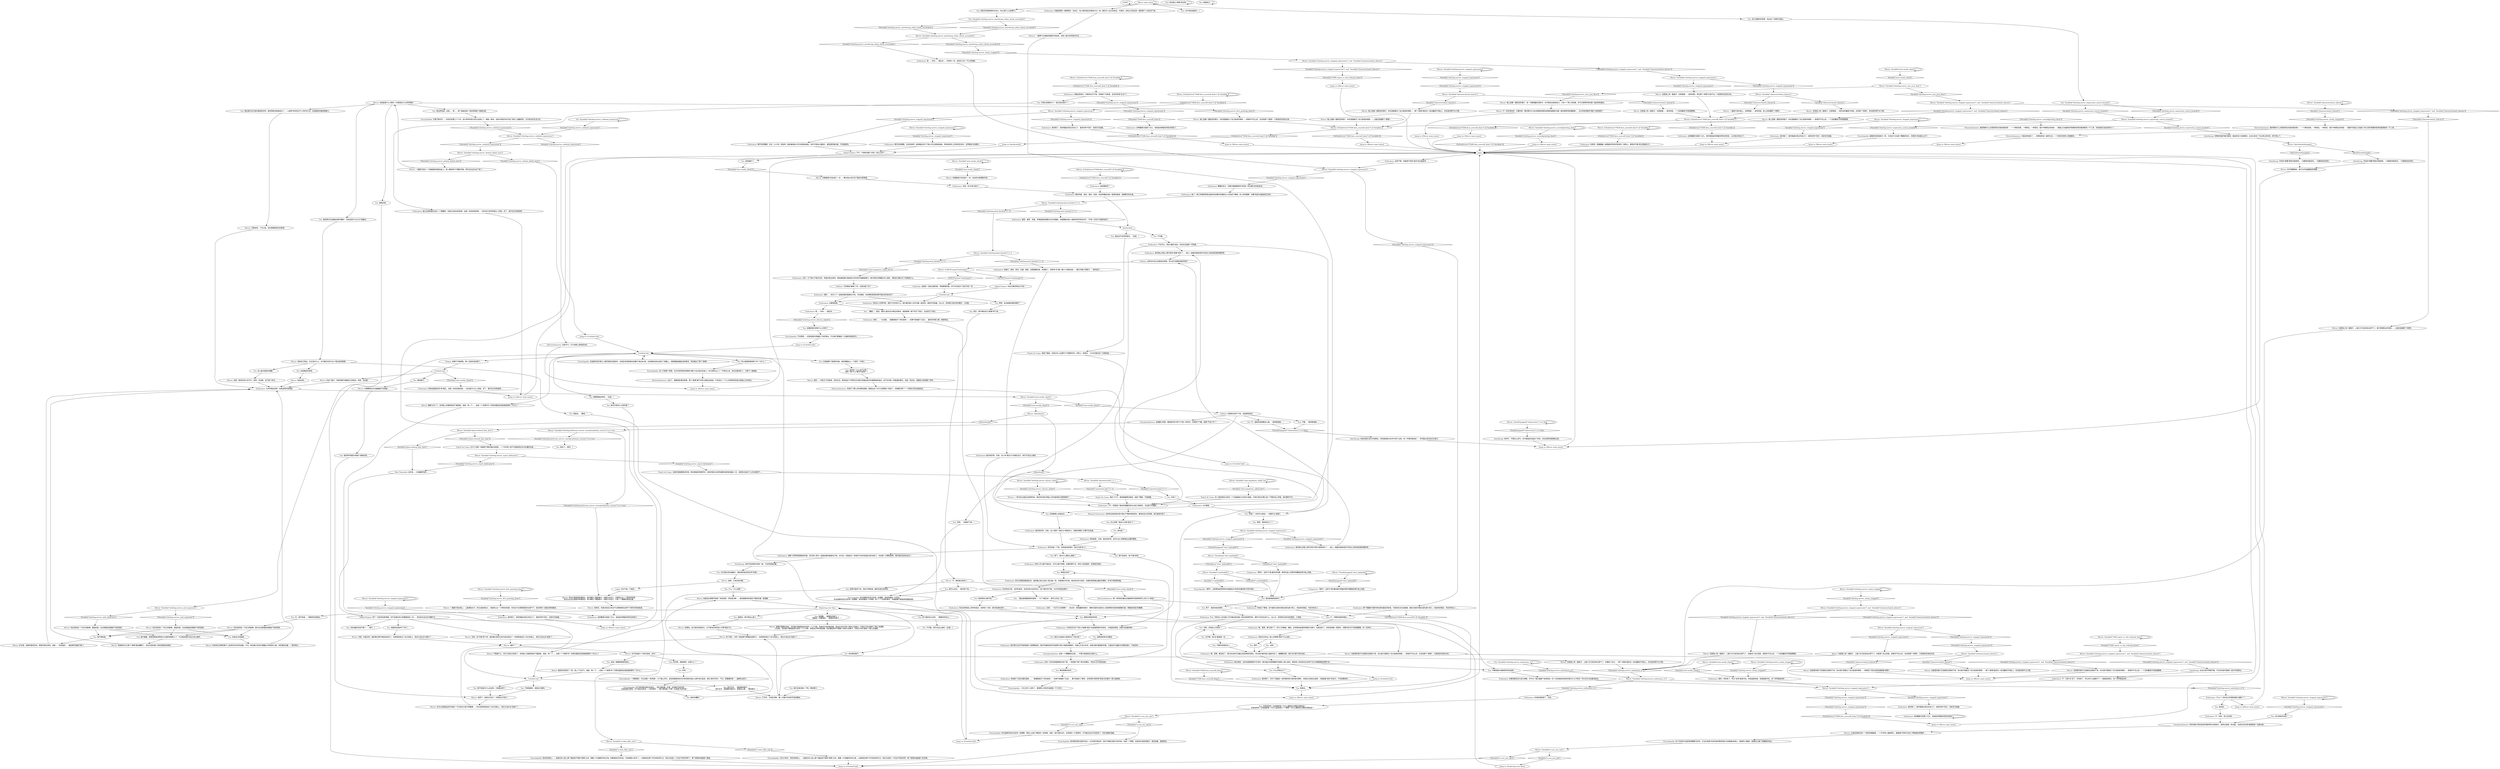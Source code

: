 # WHIRLING / BATHROOM MIRROR
# A mirror hangs on the bathroom wall, above a bent and broken sink.
# ==================================================
digraph G {
	  0 [label="START"];
	  1 [label="input"];
	  2 [label="Mirror main menu"];
	  3 [label="You: 尝试阻止*表情*的出现。"];
	  4 [label="You: Variable[\"whirling.mirror_subdued_expression\"]"];
	  5 [label="Variable[\"whirling.mirror_subdued_expression\"]", shape=diamond];
	  6 [label="!(Variable[\"whirling.mirror_subdued_expression\"])", shape=diamond];
	  7 [label="You: 好吧……"];
	  8 [label="Mirror: 不管是什么，至少它现在已经死了。你的脸上有着明显的尸僵现象，或者，等一下……这是一个*表情*吗？你想试着用这张脸做表情吗？为什么？"];
	  9 [label="Mirror: 也许以前就是这样开始的？不过现在已经不再重要——你已经把笑容挂在了自己的脸上，现在它没办法*消退*了……"];
	  10 [label="Volition: 你想停也停不下来。这是神经性的。"];
	  11 [label="Shivers: 在遥远海岸边的一个破旧的棚屋里，一个中年男人握紧拳头，看着镜子的碎片发出了野兽般的哭喊声……"];
	  12 [label="Mirror: CheckEquipped(\"shirt_hjelmdall\")"];
	  13 [label="CheckEquipped(\"shirt_hjelmdall\")", shape=diamond];
	  14 [label="!(CheckEquipped(\"shirt_hjelmdall\"))", shape=diamond];
	  15 [label="Endurance: 是时候让你脸上那可笑的*表情*消失了——换上一副能完美体现你不屈决心和崇高苦难的模样吧。"];
	  16 [label="You: 爱也是？"];
	  17 [label="Endurance: 兄弟，你*已经*成功了……"];
	  18 [label="Jump to: [Mirror main menu]"];
	  19 [label="Mirror: IsTaskActive(\"TASK.face_yourself_done\")--[[ Variable[ ]]"];
	  20 [label="IsTaskActive(\"TASK.face_yourself_done\")--[[ Variable[ ]]", shape=diamond];
	  21 [label="!(IsTaskActive(\"TASK.face_yourself_done\")--[[ Variable[ ]])", shape=diamond];
	  22 [label="Endurance: 这种蠢事已经做了太久。该收起你颓废的同性恋笑容了。"];
	  23 [label="Jump to: [Mirror main menu]"];
	  24 [label="You: 这只是条件反射！"];
	  25 [label="Mirror: 浴室里的镜子已经被完全擦拭干净。你从镜子里看见了自己脸庞的倒影——即使并不怎么好，也没有那个*表情*。只是感觉毛发有点多。"];
	  26 [label="You: 我不在乎。（继续擦拭镜子。）\n我不在乎，我就要伤害自己，我就这么做。（擦拭镜子。）"];
	  27 [label="You: 我觉得可能因为我是个超级巨星。"];
	  28 [label="Inland Empire: 停下！你显然没想清楚。你不会喜欢自己将要看到的一切——而且你永远无法*摆脱*它。"];
	  29 [label="Inland Empire: 不不，不想听到那个声音！快让它停下……"];
	  30 [label="lastfacehub"];
	  31 [label="Endurance: 睁开你的眼睛，见证奇迹吧！皇家最后的王下骑士号已经扬帆起航。等你粉碎世上所有的坚冰时，世界都会为你颤抖。"];
	  32 [label="Endurance: 是时候了，是时候面对真正的自己了。虽然非常*可怕*，但却无可逃避。"];
	  33 [label="Endurance: 是时候了，是时候面对真正的自己了。虽然非常*可怕*，但却无可逃避。"];
	  34 [label="Endurance: 原来这就是你的*真*面孔。这是一张失败者的脸，一张无能为力之人的脸。好了，离开自己的视线吧……"];
	  35 [label="Mirror: Variable[\"whirling.mirror_secondgreeting_done\"]"];
	  36 [label="Variable[\"whirling.mirror_secondgreeting_done\"]", shape=diamond];
	  37 [label="!(Variable[\"whirling.mirror_secondgreeting_done\"])", shape=diamond];
	  38 [label="Jump to: [Mirror main menu]"];
	  39 [label="Mirror: Variable[\"whirling.mirror_steam_stopped\"]"];
	  40 [label="Variable[\"whirling.mirror_steam_stopped\"]", shape=diamond];
	  41 [label="!(Variable[\"whirling.mirror_steam_stopped\"])", shape=diamond];
	  42 [label="Mirror: CheckEquipped(\"chaincutters\") == false"];
	  43 [label="CheckEquipped(\"chaincutters\") == false", shape=diamond];
	  44 [label="!(CheckEquipped(\"chaincutters\") == false)", shape=diamond];
	  45 [label="Mirror: 你*不能*，对吗？甚至都不再像是自愿的了。你把笑容挂在了自己的脸上，现在它没办法*消退*了……"];
	  46 [label="Jump to: [Exploring your face]"];
	  47 [label="Encyclopedia: 有时候你想在混音中加入一点手指开枪拟声，因为不像纪尧姆·列米利翁，你是一个警察。这是你在俏皮地暗示：我有武器，我很危险。"];
	  48 [label="Encyclopedia: 你对迪斯科的近代史有一些理解，其余的都是一片空白。\n你对迪斯科的近代史有一些理解。其余的都是一片黑暗，除了一个无用的事实：外面那辆汽車是库普瑞斯锐影。"];
	  49 [label="Mirror: 天啦，你*不能*停下来！就好像它甚至已经不是自发的了！你把笑容挂在了自己的脸上，现在它没办法*消退*了……"];
	  50 [label="You: 我们还是克服一下吧。擦拭镜子。"];
	  51 [label="Endurance: 你的女人在呻吟呢，我听不见你说什么。她们被外国人当作乐器一般玩弄，痛苦并欢愉着。当心点，否则他们会叫你好看的，小哈里。"];
	  52 [label="You: 推动想象的拉杆。"];
	  53 [label="You: 等下，我为什么要这么做呢？"];
	  54 [label="You: 怎么回事？我还以为我*成功*了！"];
	  55 [label="Jump to: [lastfacehub]"];
	  56 [label="Mirror: Variable[\"whirling.mirror_stopped_expression\"]"];
	  57 [label="Variable[\"whirling.mirror_stopped_expression\"]", shape=diamond];
	  58 [label="!(Variable[\"whirling.mirror_stopped_expression\"])", shape=diamond];
	  59 [label="You: 什么东西太过了？"];
	  60 [label="You: 还不晚！我*还*能挽回一切……"];
	  61 [label="Endurance: 是的，你失败了，所以*本来*就该可怕。失败就是软弱，软弱就很可怕。这个世界就是这样……"];
	  62 [label="Electrochemistry: 就好像有什么东西突然在你身体里折断——一个神经末梢，一种想法，一种悲伤。镜子中映照出你的脸——那副不知道让它扭曲了多久的奸笑模样突然间被清除的一干二净。"];
	  63 [label="Electrochemistry: 就好像有什么东西突然在你身体里折断——一个神经末梢，一种想法，一种悲伤。镜子中映照出你的脸——那副让它扭曲的奸笑模样突然间被清除的一干二净。天知道你已经这样多久了……"];
	  64 [label="Mirror: Variable[\"whirling.mirror_first_greeting_done\"]"];
	  65 [label="Variable[\"whirling.mirror_first_greeting_done\"]", shape=diamond];
	  66 [label="!(Variable[\"whirling.mirror_first_greeting_done\"])", shape=diamond];
	  67 [label="You: 这是痛苦的表现。"];
	  68 [label="You: 我保证。"];
	  69 [label="Untitled hub"];
	  70 [label="Encyclopedia: 在迪斯科音乐那让人眼花缭乱的漩涡中，在瑞瓦肖西部某处的露天*夜总会*里，纪尧姆的金发出现在了银幕上。他歌唱着胡编乱造的歌词。然后做出了那个*表情*。"];
	  71 [label="You: 还有别的吗？比如我是谁？为什么要把自己喝到烂醉如泥？\n还有别的吗？比如我是谁？为什么我会成为一个警察？为什么要把自己喝到烂醉如泥？"];
	  72 [label="You: 我准备好了。"];
	  73 [label="Endurance: 当整个世界熊熊燃烧的时候，你们两人再次一起乘坐静风舰驶向夕阳。也许这一次能成功？你再也不会听到瑞瓦肖的消息了。你会再一次牺牲爱情，保护瑞瓦肖的安全吗？"];
	  74 [label="You: 那我还是放弃的好……"];
	  75 [label="Endurance: 够了。弗兰考格斯荣誉法庭将你赤裸的灵魂放在七日奇迹下暴晒。闭上你的眼睛，你要*知道*这就是真正的你："];
	  76 [label="Electrochemistry: 嘿！你的脸会露出这幅表情可真是神经学上的小小*奇迹*！"];
	  77 [label="Mirror: Variable[\"whirling.mirror_steam_stopped\"]"];
	  78 [label="Variable[\"whirling.mirror_steam_stopped\"]", shape=diamond];
	  79 [label="!(Variable[\"whirling.mirror_steam_stopped\"])", shape=diamond];
	  80 [label="Mirror: 浴室墙上有一面镜子。上面几乎已经没有水蒸气了。你看到了自己——那个*表情*固定在一张没蓄胡子的脸上。你还是觉得不太习惯。"];
	  81 [label="You: 我当然知道。这是……呃……某个超级巨星？我觉得我是个超级巨星。"];
	  82 [label="You: 天，我不知道——很难用言语表达。"];
	  83 [label="You: 我走了。[离开。]"];
	  84 [label="Logic: 也许不是，不是的。"];
	  85 [label="You: 能有多糟糕？"];
	  86 [label="Drama: 如果它不能押韵，那一定是你发音错了。"];
	  87 [label="You: 新时代是多久之前的事？"];
	  88 [label="Mirror: 不一定非得这样。只要你想，随时都可以为纪尧姆和他那有如香槟酒瓶软木塞一般的微笑而神魂颠倒……也许有些明星的*魔力*会回来呢？"];
	  89 [label="Jump to: [Untitled hub]"];
	  90 [label="You: 等下，我的床技高得和……！"];
	  91 [label="Endurance: *不。*希望这个能时刻提醒你别忘记自己神圣的、无法放下的重担。"];
	  92 [label="Mirror: Variable[\"auto.inside_shack\"]"];
	  93 [label="Variable[\"auto.inside_shack\"]", shape=diamond];
	  94 [label="!(Variable[\"auto.inside_shack\"])", shape=diamond];
	  95 [label="Endurance: 爱……时间……瑞瓦肖……"];
	  96 [label="You: 所有？"];
	  97 [label="Esprit de Corps: 他放下报纸，在笔记本上迅速写下日期和时间，并附上一条笔记：‘HDB可能复发？先做检查。’"];
	  98 [label="Endurance: 大声呼喊出来吧：你是高贵的受难者。"];
	  99 [label="Mirror: IsTaskActive(\"TASK.face_yourself_done\")--[[ Variable[ ]]"];
	  100 [label="IsTaskActive(\"TASK.face_yourself_done\")--[[ Variable[ ]]", shape=diamond];
	  101 [label="!(IsTaskActive(\"TASK.face_yourself_done\")--[[ Variable[ ]])", shape=diamond];
	  102 [label="Jump to: [Mirror main menu]"];
	  103 [label="Mirror: 你这个骗子。你甚至都不能跟自己讲真话。来吧，试试看！"];
	  104 [label="You: 真的吗？什么也不记得？\n真的？我*什么*都记不起来了？"];
	  105 [label="Encyclopedia: 这个咔哒声以前是用来鞭策马匹的。它在纪尧姆·列米利翁的那首地区大热歌曲《别担心（美丽的小脑袋）》里面也占据了很重要的地位。"];
	  106 [label="Mirror: Variable[\"whirling.mirror_shivers_shack\"]"];
	  107 [label="Variable[\"whirling.mirror_shivers_shack\"]", shape=diamond];
	  108 [label="!(Variable[\"whirling.mirror_shivers_shack\"])", shape=diamond];
	  109 [label="Endurance: 全都是狗屁。"];
	  110 [label="You: （鞠躬。）是的。我的心脏永远为瑞瓦肖跳动。我是她唯一剩下的王下骑士，永远的王下骑士。"];
	  111 [label="You: 不可能。"];
	  112 [label="You: 等等，我的脸怎么了？"];
	  113 [label="Endurance: 面对现实吧，兄弟。没人有*意志力*去拨乱反正。他们不会这么做的。"];
	  114 [label="Endurance: 睁开你的眼睛，见证（小小的）奇迹吧！皇家谦逊骑士号已经扬帆起航。你并不是海上最强大、最坚固的破冰船，可你就是你。"];
	  115 [label="Endurance: 是时候了，是时候面对真正的自己了。虽然非常*可怕*，但却无可逃避。"];
	  116 [label="Endurance: 这种蠢事已经做了太久。该收起你颓废的同性恋笑容了。"];
	  117 [label="Endurance: 是时候了。你为了回避这一刻所做的努力真的很*英勇*，但现在已经别无选择，只能直面*真实*的自己，不论结果如何……"];
	  118 [label="Endurance: 爱……时间……瑞瓦肖……所有的一切。这些压力无一不让你屈服。"];
	  119 [label="Interfacing: 水龙头损坏得很严重，不过你还是可能把一部分拧回原位。"];
	  120 [label="Mirror: Variable[\"whirling.mirror_stopped_expression\"]"];
	  121 [label="Variable[\"whirling.mirror_stopped_expression\"]", shape=diamond];
	  122 [label="!(Variable[\"whirling.mirror_stopped_expression\"])", shape=diamond];
	  123 [label="Mirror: Variable[\"character.beard_shaven\"]"];
	  124 [label="Variable[\"character.beard_shaven\"]", shape=diamond];
	  125 [label="!(Variable[\"character.beard_shaven\"])", shape=diamond];
	  126 [label="Mirror: Variable[\"whirling.mirror_stopped_expression\"]"];
	  127 [label="Variable[\"whirling.mirror_stopped_expression\"]", shape=diamond];
	  128 [label="!(Variable[\"whirling.mirror_stopped_expression\"])", shape=diamond];
	  129 [label="Mirror: 墙上挂着一面陈旧的镜子。你在里面看见了自己脸庞的倒影——即使并不怎么好，也没有那个*表情*。只是感觉毛发有点多。"];
	  130 [label="Mirror: 一面镜子挂在一个扭曲破损的盥洗盆上。某人爆发男子气概的时候，把半边水龙头扯下来了。"];
	  131 [label="Electrochemistry: 太迟了。就像电影里的影像。那个*表情*属于你的主要运动皮层。只有发生一个小小的神经性奇迹才能阻止它的发生。"];
	  132 [label="Jump to: [Untitled hub]"];
	  133 [label="Mirror: Variable[\"auto.inside_shack\"]"];
	  134 [label="Variable[\"auto.inside_shack\"]", shape=diamond];
	  135 [label="!(Variable[\"auto.inside_shack\"])", shape=diamond];
	  136 [label="You: 我很肯定我停不下来了。"];
	  137 [label="You: 也许我应该先碰碰它，确定我的脸没有任何*毛病*。"];
	  138 [label="Untitled hub"];
	  139 [label="Conceptualization: 你将向着卡特拉和瓦萨城的寒冷冰原前行，粉碎沿途每一块冰盖。*没有任何东西*能够阻挡一名破冰者……"];
	  140 [label="Endurance: 问题显而易见：你根本应付不来。你就是个失败者，这对你来说*太过*了。"];
	  141 [label="Mirror: Variable[\"whirling.mirror_stopped_expression\"]"];
	  142 [label="Variable[\"whirling.mirror_stopped_expression\"]", shape=diamond];
	  143 [label="!(Variable[\"whirling.mirror_stopped_expression\"])", shape=diamond];
	  144 [label="Endurance: 这种蠢事已经做了太久。是时候收起你颓废的同性恋笑容，认识真正的自己了。"];
	  145 [label="Mirror: Variable[\"whirling.mirror_stopped_expression\"]"];
	  146 [label="Variable[\"whirling.mirror_stopped_expression\"]", shape=diamond];
	  147 [label="!(Variable[\"whirling.mirror_stopped_expression\"])", shape=diamond];
	  148 [label="Endurance: 就让这张新面孔成为一个提醒吧，这是无法抹去的耻辱。这是一张失败者的脸，一张对自己丧失希望之人的脸。好了，离开自己的视线吧……"];
	  149 [label="Endurance: 这样不够。你就是不具有*成功*的必备条件……"];
	  150 [label="Mirror: Variable[\"auto.inside_shack\"]"];
	  151 [label="Variable[\"auto.inside_shack\"]", shape=diamond];
	  152 [label="!(Variable[\"auto.inside_shack\"])", shape=diamond];
	  153 [label="You: 擦拭镜子。"];
	  154 [label="You: 不可能，我不会这么做的。[后退。]"];
	  155 [label="Mirror: 它不好。它有些浮肿，像一只蜗牛在你的手指间蠕动。"];
	  156 [label="Mirror: 看好了！"];
	  157 [label="Mirror: 这到底是什么*意思*？你想表达什么样的情绪？"];
	  158 [label="Conceptualization: 这跟建立帝国、摧毁城市的*锐气*不是一样的吗，充满男子气概，做事*不拘小节*？"];
	  159 [label="You: 其实，我不确定自己*能够*停下来。"];
	  160 [label="Endurance: 很好……你们三个一起乘坐静风舰驶向夕阳。可问题是，你会牺牲爱情来保护瑞瓦肖的安全吗？"];
	  161 [label="Endurance: 我们把它当作可怕的秘密一般埋葬起来。我们怀着病态的怀旧感把它埋入地板的裂缝中。仅能让它足以存活。但每当我们脆弱的时候，它就会作为羞耻与恐惧的源头，不请自来……"];
	  162 [label="Mirror: Variable[\"coast.payphone_called_her\"]"];
	  163 [label="Variable[\"coast.payphone_called_her\"]", shape=diamond];
	  164 [label="!(Variable[\"coast.payphone_called_her\"])", shape=diamond];
	  165 [label="Endurance: 哪怕怀疑、害怕、感伤、软弱，你依然像破冰船一般乘风破浪，穿越寒冷的北海。"];
	  166 [label="Endurance: 只有真正的王下骑士才能靠*意志*去直面黑暗中的现实。才能直视深渊，去做*应该做的事*。"];
	  167 [label="Endurance: 谁说要放弃？"];
	  168 [label="Mirror: Variable[\"TASK.face_yourself_done\"]"];
	  169 [label="Variable[\"TASK.face_yourself_done\"]", shape=diamond];
	  170 [label="!(Variable[\"TASK.face_yourself_done\"])", shape=diamond];
	  171 [label="Endurance: 这种蠢事已经做了太久。该收起你颓废的同性恋笑容了。"];
	  172 [label="Mirror: IsTaskActive(\"TASK.face_yourself\")--[[ Variable[ ]]"];
	  173 [label="IsTaskActive(\"TASK.face_yourself\")--[[ Variable[ ]]", shape=diamond];
	  174 [label="!(IsTaskActive(\"TASK.face_yourself\")--[[ Variable[ ]])", shape=diamond];
	  175 [label="You: 不要夺走我的女人……"];
	  176 [label="Endurance: 不，已经*太*迟了。你失败了，所以你什么都做不了，只能暗自难过。这个世界就是这样……"];
	  177 [label="Interfacing: 你熟练地操作着切链钳，施加的压力也刚刚好。水龙头恢复了可以辨认的形状。蒸汽停止了。"];
	  178 [label="Encyclopedia: 它属于新时代——本世纪的第三个十年。自大革命失败已经过去很久了，弹指一挥间，自由市场经济似乎成了我们人类最终的、无可争议的生活方式。"];
	  179 [label="Mirror: 看来你也和死了一样，脸上了无生气，或者，等一下……这是一个*表情*吗？你想试着用这张脸做表情吗？为什么？"];
	  180 [label="Mirror: 晚期*过头*了。你的脸上有着明显的尸僵现象，或者，等一下……这是一个*表情*吗？你想试着用这张脸做表情吗？为什么？"];
	  181 [label="You: 这跟招摇乐团有什么关系吗？"];
	  182 [label="Shivers: 一股寒气从墙板的裂缝中渗进来。没有人能为你的誓言作证……"];
	  183 [label="Pain Threshold: 这声音……好温暖好悦耳……"];
	  184 [label="Esprit de Corps: 你一直觉得自己来自一个兄弟姐妹们众多的大家庭，可他们现在在哪儿呢？不管你怎么呼喊，他们都听不见……"];
	  185 [label="Endurance: 你面前便有一根控制杆。拉动它，你心爱的瑞瓦肖便会付之一炬。数百万人会立刻死去。可是你，还有公共电话另一端的那个人会存活下来。"];
	  186 [label="You: 直面自己。"];
	  187 [label="You: Variable[\"whirling.mirror_endurance_rc\"]"];
	  188 [label="Variable[\"whirling.mirror_endurance_rc\"]", shape=diamond];
	  189 [label="!(Variable[\"whirling.mirror_endurance_rc\"])", shape=diamond];
	  190 [label="Mirror: IsTaskActive(\"TASK.face_yourself_done\")--[[ Variable[ ]]"];
	  191 [label="IsTaskActive(\"TASK.face_yourself_done\")--[[ Variable[ ]]", shape=diamond];
	  192 [label="!(IsTaskActive(\"TASK.face_yourself_done\")--[[ Variable[ ]])", shape=diamond];
	  193 [label="Jump to: [Mirror main menu]"];
	  194 [label="Mirror: Variable[\"TASK.report_to_the_tribunal_done\"]"];
	  195 [label="Variable[\"TASK.report_to_the_tribunal_done\"]", shape=diamond];
	  196 [label="!(Variable[\"TASK.report_to_the_tribunal_done\"])", shape=diamond];
	  197 [label="Mirror: 浴室墙上有一面镜子。在那里面——是你的脸，一个没有蓄胡子的普通警察。"];
	  198 [label="Mirror: 墙上挂着一面陈旧的镜子。你在里面看见了自己脸庞的倒影——上面还挂着那个*表情*。"];
	  199 [label="You: [现在最好还是不要了——离开。]"];
	  200 [label="You: 我害怕。我不想这么做了。"];
	  201 [label="Mirror: 你应该检查一下自己的脉搏，超级巨星。在这里看起来像是尸体的痉挛。"];
	  202 [label="Mirror: 没错！甚至你自己也不行。来吧，试试看，这不是个命令。"];
	  203 [label="Jump to: [Mirror main menu]"];
	  204 [label="Jump to: [Mirror main menu]"];
	  205 [label="You: 该死…"];
	  206 [label="Conceptualization: 这是一个很糟糕的比喻……不管它到底是在比喻什么。"];
	  207 [label="Endurance: 面对现实吧，兄弟。没人有那个*意志力*帮她复兴。该做的事情人们都不会去做。"];
	  208 [label="Interfacing: 你的手如同条件反射一般，不自觉地抽动着。"];
	  209 [label="Endurance: 当他——*光芒万丈的警察*——经过时，那些臃肿的婊子、精神分裂的无政府主义者和畸形的放债者都颤抖着，想要遮住他们的眼睛。"];
	  210 [label="Endurance: *全*都是。"];
	  211 [label="Endurance: 你真的一直展露着一副颓废的同性恋笑容吗？真恶心。难怪你不能*真正直面自己*。"];
	  212 [label="Endurance: 每天夜里，当你在断壁残垣中手淫时，她们就在浑身睾酮的外国男人那儿承欢，那些男人的床技也比你有气无力的撸管要高明得*多*。"];
	  213 [label="You: 我没有。"];
	  214 [label="Mirror: 浴室里的镜子已经被完全擦拭干净。你从镜子里看见了自己脸庞的倒影——即使到了现在还是挂着那副*表情*。"];
	  215 [label="Mirror: Variable[\"character.beard_shaven\"]"];
	  216 [label="Variable[\"character.beard_shaven\"]", shape=diamond];
	  217 [label="!(Variable[\"character.beard_shaven\"])", shape=diamond];
	  218 [label="Mirror: 到底该从哪里开始呢？有些发胖，然后是浮肿……感觉就像你的皮肤下面垫衬着一层酒精。"];
	  219 [label="You: 我觉得它应该看起来很*暧昧*。恐怕这是为*女士们*准备的。"];
	  220 [label="You: 不要。（继续做鬼脸。）"];
	  221 [label="Mirror: 好主意。如果你喜欢的话，那就尽管试试吧。或者——你知道的——就别再盯着镜子看了。"];
	  222 [label="Encyclopedia: 大约20多年。现在和你脸上——或者任何人脸上那个看起来不错的*表情*之间，隔着一片浩瀚的时间之海。人类曾经在那个时代四处奔忙过，现在已经是一个完全不同的世界。那个表情本身就是个纪念物。"];
	  223 [label="Mirror: 不。那样就太疯狂了。"];
	  224 [label="Mirror: 天啦，你是对的！就好像它都不再是自发的了。你把笑容挂在了自己的脸上，现在它没办法*消退*了……"];
	  225 [label="Authority: 这是张一流执法者的脸，贵族暴君的脸。你今天也成为了他们中的一员……"];
	  226 [label="Composure: *嗯哼*。这样子*很*像你坚持要一直带在身上的那件倒霉肌肉男T恤上的脸。"];
	  227 [label="You: 你竟敢那么说瑞瓦肖……"];
	  228 [label="Mirror: Variable[\"auto.inside_shack\"]"];
	  229 [label="Variable[\"auto.inside_shack\"]", shape=diamond];
	  230 [label="!(Variable[\"auto.inside_shack\"])", shape=diamond];
	  231 [label="Endurance: 是的……一点没错。（紧绷感离开了你的身体——仿佛气体被排了出去）。能有你伴她入眠，她很幸运。"];
	  232 [label="You: 那我会怎样？"];
	  233 [label="You: 我不会放弃，我*不能*放弃。"];
	  234 [label="Endurance: 瞧瞧你自己：你像只被棍棒招呼过的狗一样无精打采地到处走……"];
	  235 [label="Mirror: Variable[\"whirling.mirror_stopped_expression\"]"];
	  236 [label="Variable[\"whirling.mirror_stopped_expression\"]", shape=diamond];
	  237 [label="!(Variable[\"whirling.mirror_stopped_expression\"])", shape=diamond];
	  238 [label="Jump to: [Mirror main menu]"];
	  239 [label="Interfacing: 你的手，不管多么灵巧，也不能独自完成这个任务。你应该把切链钳拿出来。"];
	  240 [label="You: 好吧。（试着停下来。）"];
	  241 [label="You: 不，超级巨星就要这么做。（继续做鬼脸。）"];
	  242 [label="Mirror: 你应该检查一下自己的脉搏，因为在这里看起来像是尸体的痉挛。"];
	  243 [label="Mirror: Variable[\"whirling.bathroom_mirror_conceptualizaion_success\"] == true"];
	  244 [label="Variable[\"whirling.bathroom_mirror_conceptualizaion_success\"] == true", shape=diamond];
	  245 [label="!(Variable[\"whirling.bathroom_mirror_conceptualizaion_success\"] == true)", shape=diamond];
	  246 [label="You: 这是一副晚期酒鬼的脸孔。"];
	  247 [label="Mirror: 变聪明似乎让那个*表情*更加糟糕了。现在还混杂着一种自视甚高的感觉。"];
	  248 [label="Electrochemistry: 还是不行。它不会那么容易成功的。"];
	  249 [label="Mirror: 突然间，你意识到自己完全不记得那柔和水蒸气下即将浮现的脸庞。"];
	  250 [label="Untitled hub"];
	  251 [label="You: 我不知道为什么会这样。它就是这样了。"];
	  252 [label="Endurance: 记住：王下骑士不是天生的，而是历练出来的。唯有催使我们奋起努力的东西方能摧毁我们。我们把这东西藏在内心深处，深到自己都忘记了究竟是什么。"];
	  253 [label="You: 我永远不会背弃誓言。（总结。）"];
	  254 [label="Endurance: 你真是个又臭又硬的混账……（紧绷感离开了你的身体——仿佛气体被排了出去）。要不是我们了解你，还觉得你*很享受*把自己的城市一把火烧掉呢。"];
	  255 [label="Mirror: Variable[\"whirling.hard_faschist\"] > 2"];
	  256 [label="Variable[\"whirling.hard_faschist\"] > 2", shape=diamond];
	  257 [label="!(Variable[\"whirling.hard_faschist\"] > 2)", shape=diamond];
	  258 [label="You: 哦不…"];
	  259 [label="Endurance: *什么*？你在自己的倒影面前*退缩*了？"];
	  260 [label="Mirror: Variable[\"whirling.mirror_interfacing_white_check_succeeded\"]"];
	  261 [label="Variable[\"whirling.mirror_interfacing_white_check_succeeded\"]", shape=diamond];
	  262 [label="!(Variable[\"whirling.mirror_interfacing_white_check_succeeded\"])", shape=diamond];
	  263 [label="Jump to: [Mirror main menu]"];
	  264 [label="Mirror: Variable[\"character.beard_shaven\"]"];
	  265 [label="Variable[\"character.beard_shaven\"]", shape=diamond];
	  266 [label="!(Variable[\"character.beard_shaven\"])", shape=diamond];
	  267 [label="You: 我在暗示自己隐约能感到共鸣。我觉得我也算是成功了——以某种*悲伤的过气人物*的方式。这里面隐含着某种魅力。"];
	  268 [label="Mirror: 你不知道这个*东西*是谁，对吗？"];
	  269 [label="You: 我猜那就这样吧。（总结。）"];
	  270 [label="Mirror: Variable[\"whirling.mirror_said_superstar\"]"];
	  271 [label="Variable[\"whirling.mirror_said_superstar\"]", shape=diamond];
	  272 [label="!(Variable[\"whirling.mirror_said_superstar\"])", shape=diamond];
	  273 [label="Jump to: [Untitled hub]"];
	  274 [label="Jump to: [Mirror main menu]"];
	  275 [label="Composure: *嗯哼*。这样子*很*像你碰巧穿着的那件倒霉肌肉男T恤上的脸。"];
	  276 [label="You: 我觉得自己做不到。"];
	  277 [label="Mirror: Variable[\"whirling.mirror_endurance_rc\"]"];
	  278 [label="Variable[\"whirling.mirror_endurance_rc\"]", shape=diamond];
	  279 [label="!(Variable[\"whirling.mirror_endurance_rc\"])", shape=diamond];
	  280 [label="You: 平静而顺从地接受你的命运吧。"];
	  281 [label="Mirror: HasVolitionDamage()"];
	  282 [label="HasVolitionDamage()", shape=diamond];
	  283 [label="!(HasVolitionDamage())", shape=diamond];
	  284 [label="Mirror: Variable[\"character.beard_shaven\"]"];
	  285 [label="Variable[\"character.beard_shaven\"]", shape=diamond];
	  286 [label="!(Variable[\"character.beard_shaven\"])", shape=diamond];
	  287 [label="Mirror: 墙上挂着一面陈旧的镜子。你在里面看见了自己脸庞的倒影——那个*表情*固定在一张没蓄胡子的脸上。你还是觉得不太习惯。"];
	  288 [label="Mirror: 热水从基座里喷涌而出，蒸汽糊住了整面镜子。你看不见自己，只能辨认出一个男性的轮廓。\n热水从水龙头基座中喷涌而出，蒸汽糊住了整面镜子。你看不见自己，只有一个模糊的男性形象。"];
	  289 [label="You: 什么？什么问题？"];
	  290 [label="You: 至少我的舌头还好。（摸摸你的舌头。）"];
	  291 [label="You: 现在擦拭镜子。"];
	  292 [label="Mirror: 你看着镜子向后退了一步。松动的木板嘎吱作响。"];
	  293 [label="Volition: 它究竟是*摧毁*了你，还是治愈了你？"];
	  294 [label="Endurance: 问问你自己吧，当时机来到，你会杀死过去的自己，留下腐烂的尸骸，头也不回地走掉吗？"];
	  295 [label="Mirror: Variable[\"whirling.hard_faschist\"] > 3"];
	  296 [label="Variable[\"whirling.hard_faschist\"] > 3", shape=diamond];
	  297 [label="!(Variable[\"whirling.hard_faschist\"] > 3)", shape=diamond];
	  298 [label="Endurance: 是时候了，是时候面对真正的自己了。虽然非常*可怕*，但却无可逃避。"];
	  299 [label="You: 不，不要抢劫我的商店……"];
	  300 [label="Endurance: 而发生在你女人身上的事情*根本*不止这些……"];
	  301 [label="Mirror: Variable[\"plaza.tribunal_kim_shot\"]"];
	  302 [label="Variable[\"plaza.tribunal_kim_shot\"]", shape=diamond];
	  303 [label="!(Variable[\"plaza.tribunal_kim_shot\"])", shape=diamond];
	  304 [label="You: 用你的切链钳修好水龙头。防止镜子上沾染雾气。"];
	  305 [label="You: Variable[\"whirling.mirror_interfacing_white_check_succeeded\"]"];
	  306 [label="Variable[\"whirling.mirror_interfacing_white_check_succeeded\"]", shape=diamond];
	  307 [label="!(Variable[\"whirling.mirror_interfacing_white_check_succeeded\"])", shape=diamond];
	  308 [label="Interfacing: 你尝试把水龙头拧回原位，但切链钳却从你手中滑了出来。有一件事你很肯定——你可能从来没当过水管工。"];
	  309 [label="Electrochemistry: 它就这样结束了——你那如笑话一般的生活。一个悲伤的老男人回望着你。"];
	  310 [label="Mirror: 浴室墙上有一面镜子。上面几乎已经没有水蒸气了。你看清了自己的脸，即使并不怎么好。一个没有蓄胡子的普通警察。"];
	  311 [label="Mirror: Variable[\"whirling.mirror_stopped_expression\"]"];
	  312 [label="Variable[\"whirling.mirror_stopped_expression\"]", shape=diamond];
	  313 [label="!(Variable[\"whirling.mirror_stopped_expression\"])", shape=diamond];
	  314 [label="Mirror: 浴室墙上有一面镜子。在那里面——是你的脸，现在那个*表情*已经不见。只是感觉毛发有点多。"];
	  315 [label="Mirror: Variable[\"whirling.mirror_saw_your_face\"]"];
	  316 [label="Variable[\"whirling.mirror_saw_your_face\"]", shape=diamond];
	  317 [label="!(Variable[\"whirling.mirror_saw_your_face\"])", shape=diamond];
	  318 [label="You: 我保证。（撒谎。）"];
	  319 [label="Mirror: 一面镜子挂在墙上，上面满是水汽。你无法看清自己，只能辨认出一个男性的轮廓。你完全不记得那柔和的水蒸气下，是怎样的一张脸在等待着你。"];
	  320 [label="Mirror: 一面镜子挂在墙上。在那里面——是你的脸，脸上还挂着那个*表情*。"];
	  321 [label="Mirror: Variable[\"whirling.mirror_expression_source_located\"]"];
	  322 [label="Variable[\"whirling.mirror_expression_source_located\"]", shape=diamond];
	  323 [label="!(Variable[\"whirling.mirror_expression_source_located\"])", shape=diamond];
	  324 [label="You: 所以我接受那表情了吗？为什么？"];
	  325 [label="Jump to: [Untitled hub]"];
	  326 [label="Encyclopedia: 现在和你脸上——或者任何人脸上那个看起来不错的*表情*之间，隔着一片浩瀚的时间之海。如果相信日历的话，已经相隔20余年了。人类曾经在那个时代四处奔忙过，现在已经是一个完全不同的世界了。那个表情本身就是个遗迹。"];
	  327 [label="You: 如果不能停下来，我也不想知道。最好还是先这样吧。"];
	  328 [label="Encyclopedia: *嗯哼*。这和那张经常用来作《赫姆达尔传奇》封面的脸*非常*相似……"];
	  329 [label="You: 你错了。时间可以倒流。一切都可以*挽回*。"];
	  330 [label="Mirror: 你看着镜子向后退了一步。一颗水珠从洗手池下面的水管滴落。"];
	  331 [label="Encyclopedia: 一共九百万人消失了。要是算上郊区的话就是一千六百万。"];
	  332 [label="Endurance: 你疲乏、害怕、悲伤、饥饿、痛苦。但更重要的是，你困惑了。然而你*仍*像一艘小小的破冰船——舰队中最小的那只——乘风前行……"];
	  333 [label="Mirror: IsTaskActive(\"TASK.face_yourself_done\")--[[ Variable[ ]]"];
	  334 [label="IsTaskActive(\"TASK.face_yourself_done\")--[[ Variable[ ]]", shape=diamond];
	  335 [label="!(IsTaskActive(\"TASK.face_yourself_done\")--[[ Variable[ ]])", shape=diamond];
	  336 [label="Mirror: Variable[\"whirling.mirror_stopped_expression\"]"];
	  337 [label="Variable[\"whirling.mirror_stopped_expression\"]", shape=diamond];
	  338 [label="!(Variable[\"whirling.mirror_stopped_expression\"])", shape=diamond];
	  339 [label="Jump to: [Mirror main menu]"];
	  340 [label="Endurance: 那个愚蠢的*表情*原本是你最后的防线，可是现在也已经崩塌。痛苦与挫折的联合部队破门而入，抢劫你的商店，夺走你的女人……"];
	  341 [label="Endurance: 你放松了警惕。如今痛苦与挫折的联合部队破门而入，抢劫你的商店，夺走你的女人……"];
	  342 [label="Endurance: 你甚至都没法为自己辩解，对不对？就只能躺下来承受这一切？还有挽回余地的时候为什么不抓住？所以你才永远都没机会。"];
	  343 [label="Mirror: 浴室墙上有一面镜子。在那里面——是你没有蓄胡子的脸，还有那个*表情*。你还是觉得不太习惯。"];
	  344 [label="Mirror: 我敢打赌确实如此。你的鼻子像是脸庞中央的一个小气球。你按动它的时候会痛，而且似乎并不是个特别小的鼻子。毕竟它为你*吸收*了那么多酒精。\n并没有，你的鼻子像是脸庞中央的一个小气球。你按动它的时候会痛，而且看起来并不像是个特别小的鼻子。毕竟它为你*吸收*了那么多酒精。"];
	  345 [label="You: 老天啊，救救我吧，这是什么？！"];
	  346 [label="Mirror: 快停下，真是太可怕了！你把自己吓到了。"];
	  347 [label="Mirror: 真的——所有关于你是谁，你的生活，甚至是这个世界的记忆都已经被血液中的酒精海给淹没。这不仅仅是一场普通的豪饮，这是一场洪水，规模足以终结整个世界。"];
	  348 [label="You: 我不想知道。"];
	  349 [label="Encyclopedia: 没人不爱那个表情。也许你觉得有些明星的*魔力*会沾染在你身上？也许真的沾上了？不管怎么说，现在全都消失了。只剩下一副鬼脸。"];
	  350 [label="Mirror: Variable[\"tc.you_are_cop\"]"];
	  351 [label="Variable[\"tc.you_are_cop\"]", shape=diamond];
	  352 [label="!(Variable[\"tc.you_are_cop\"])", shape=diamond];
	  353 [label="Encyclopedia: 不见得吧。一定是招摇乐团激起了你的想法。不过他们更像是一只迪斯科摇滚乐队……"];
	  354 [label="You: 我还能再换张脸吗？"];
	  355 [label="Endurance: 你该知道真相了，兄弟。"];
	  356 [label="Endurance: 不仅可以，而且*就是*如此。完完全全就是一坨狗屎。"];
	  357 [label="Mirror: Variable[\"whirling.mirror_stopped_expression\"]"];
	  358 [label="Variable[\"whirling.mirror_stopped_expression\"]", shape=diamond];
	  359 [label="!(Variable[\"whirling.mirror_stopped_expression\"])", shape=diamond];
	  360 [label="Mirror: Variable[\"reputation.kim\"] > 1"];
	  361 [label="Variable[\"reputation.kim\"] > 1", shape=diamond];
	  362 [label="!(Variable[\"reputation.kim\"] > 1)", shape=diamond];
	  363 [label="Esprit de Corps: 在马丁内斯一间破败不堪的酒店浴室里，一个中年男人怒不可遏地抓住冰冷水槽的边缘……"];
	  364 [label="Mirror: Variable[\"whirling.mirror_esprit_bathroom\"]"];
	  365 [label="Variable[\"whirling.mirror_esprit_bathroom\"]", shape=diamond];
	  366 [label="!(Variable[\"whirling.mirror_esprit_bathroom\"])", shape=diamond];
	  367 [label="Endurance: 你的心可以属于瑞瓦肖，也可以属于黑暗。如果犹豫不决，你的心将会破碎，变得毫无用处。"];
	  368 [label="Endurance: 痛苦、疲劳、饥饿、恐惧或是欲望都无法令你偏航。你就像破冰船一般粉碎你所有的对手，*不惜一切代价*地乘风前行。"];
	  369 [label="Jump to: [Mirror main menu]"];
	  370 [label="Endurance: 不，你有。否认也没用……"];
	  371 [label="Mirror: 你不需要擦拭，镜子也开始慢慢变得清晰。"];
	  372 [label="Interfacing: 早说你*需要*那些切链钳吧。一切都是有联系的。一切都是有目的的。"];
	  373 [label="Jump to: [Untitled hub]"];
	  374 [label="Mirror: 浴室墙上有一面镜子。上面几乎已经没有水蒸气了。你看清了自己的脸，即使并不怎么好，也没有那个*表情*。只是感觉毛发有点多。"];
	  375 [label="Mirror: Variable[\"whirling.mirror_stopped_expression\"]  and  Variable[\"character.beard_shaven\"]"];
	  376 [label="Variable[\"whirling.mirror_stopped_expression\"]  and  Variable[\"character.beard_shaven\"]", shape=diamond];
	  377 [label="!(Variable[\"whirling.mirror_stopped_expression\"]  and  Variable[\"character.beard_shaven\"])", shape=diamond];
	  378 [label="Mirror: 是啊，它肯定有问题。"];
	  379 [label="Mirror: 你是对的。"];
	  380 [label="You: [先不管这面镜子。]"];
	  381 [label="You: 没人能对我指手画脚。"];
	  382 [label="Mirror: Variable[\"whirling.mirror_subdued_expression\"]"];
	  383 [label="Variable[\"whirling.mirror_subdued_expression\"]", shape=diamond];
	  384 [label="!(Variable[\"whirling.mirror_subdued_expression\"])", shape=diamond];
	  385 [label="Mirror: 你慢慢伸出手去碰触镜子的表面……"];
	  386 [label="Volition: 这样也许会让你抵挡住诱惑，所以至少结果会是好的吧？"];
	  387 [label="Mirror: IsTHCPresent(\"lawbringer\")"];
	  388 [label="IsTHCPresent(\"lawbringer\")", shape=diamond];
	  389 [label="!(IsTHCPresent(\"lawbringer\"))", shape=diamond];
	  390 [label="Endurance: 你还没弃掉身上的所有弱点，但终有一天的。我们知道你会的……"];
	  391 [label="You: （摆出装填霰弹枪的姿势。）为了*瑞瓦肖*，我可以付出一切。"];
	  392 [label="You: 我怎么知道自己是真的王下骑士呢？"];
	  393 [label="You: 可我已经很努力了！我已经在进步了！"];
	  394 [label="Interfacing: 早说你*需要*那些切链钳吧。一切都是有联系的。一切都是有目的的。"];
	  395 [label="Mirror: Variable[\"whirling.mirror_stopped_expression\"]  and  Variable[\"character.beard_shaven\"]"];
	  396 [label="Variable[\"whirling.mirror_stopped_expression\"]  and  Variable[\"character.beard_shaven\"]", shape=diamond];
	  397 [label="!(Variable[\"whirling.mirror_stopped_expression\"]  and  Variable[\"character.beard_shaven\"])", shape=diamond];
	  398 [label="Jump to: [Mirror main menu]"];
	  399 [label="You: 很抱歉。（摸摸你的鼻子。）\n我确定一切都很好。（摸摸你的鼻子。）"];
	  400 [label="You: 超级巨星。"];
	  401 [label="Mirror: 可能有吧，十年之前。现在更像是惨白的痉挛。"];
	  402 [label="You: 检查自己的脉搏。"];
	  403 [label="You: 我不需要。想拿到那条领带差点让我把命都搭上了，不过我还能听见自己的心跳声。"];
	  404 [label="Jump to: [Untitled hub]"];
	  405 [label="Mirror: Variable[\"whirling.mirror_elchem_failed_once\"]"];
	  406 [label="Variable[\"whirling.mirror_elchem_failed_once\"]", shape=diamond];
	  407 [label="!(Variable[\"whirling.mirror_elchem_failed_once\"])", shape=diamond];
	  408 [label="Mirror: 你应该检查一下自己的脉搏，超级巨星。在这里看起来像是尸体的痉挛。"];
	  409 [label="Physical Instrument: 这种说法是用来形容*相当*严重的神经损伤。要改变自己的样貌，就只能用手指了……"];
	  410 [label="Inland Empire: 你自己都觉得自己可怕！"];
	  411 [label="You: 等等，金也能乘坐静风舰吗？"];
	  412 [label="Mirror: Variable[\"tc.hjelmdall\"]"];
	  413 [label="Variable[\"tc.hjelmdall\"]", shape=diamond];
	  414 [label="!(Variable[\"tc.hjelmdall\"])", shape=diamond];
	  415 [label="Endurance: 哦，是啊，都*没有*了。你大斗的粮食、腌肉，还有那些装满苦啤酒的大桶子。全都没有了。你的田地被一把烧尽，你繁华的大厅也惨遭蹂躏。你一无所有……"];
	  416 [label="You: 天啊，非得这么可怕吗？"];
	  417 [label="Mirror: Variable[\"whirling.mirror_stopped_expression\"]  and  Variable[\"character.beard_shaven\"]"];
	  418 [label="Variable[\"whirling.mirror_stopped_expression\"]  and  Variable[\"character.beard_shaven\"]", shape=diamond];
	  419 [label="!(Variable[\"whirling.mirror_stopped_expression\"]  and  Variable[\"character.beard_shaven\"])", shape=diamond];
	  420 [label="You: 不是我做的，是脸自己做的。"];
	  421 [label="Mirror: 请向自己保证，无论发生什么，也不要对任何*女士*尝试这种表情。"];
	  422 [label="You: 深入挖掘你的思想，找出这个*表情*的源头。"];
	  423 [label="You: Variable[\"whirling.mirror_expression_source_located\"]"];
	  424 [label="Variable[\"whirling.mirror_expression_source_located\"]", shape=diamond];
	  425 [label="!(Variable[\"whirling.mirror_expression_source_located\"])", shape=diamond];
	  426 [label="Mirror: 你没有在浮肿的脖子上发现任何生命的迹象。不过，放在胸口的双手揭露出不规则的心跳。你好像还活着——暂时而已。"];
	  427 [label="Jump to: [Mirror main menu]"];
	  428 [label="Encyclopedia: 就像你的其他部分一样，它来自于过去某个糟糕的地方。你暂时只知道这么多了。"];
	  429 [label="You: 在我做那个表情的时候，感觉需要加上一个短声：*咔哒*。"];
	  430 [label="Untitled hub"];
	  431 [label="Electrochemistry: 你熄灭了那么多的神经突触，能想出这个句子已经算是个奇迹了。你刚刚打断了一个货真价实的自我否定。"];
	  432 [label="Mirror: IsKimHere()"];
	  433 [label="IsKimHere()", shape=diamond];
	  434 [label="!(IsKimHere())", shape=diamond];
	  435 [label="Mirror: CheckItem(\"shirt_hjelmdall\")"];
	  436 [label="CheckItem(\"shirt_hjelmdall\")", shape=diamond];
	  437 [label="!(CheckItem(\"shirt_hjelmdall\"))", shape=diamond];
	  438 [label="Endurance: 特别是爱，兄弟。面对现实吧，这年头没人愿意做出必要的牺牲。"];
	  439 [label="Endurance: 好好自省一下吧。你知道这是事实，因为它很*伤人*。"];
	  440 [label="Endurance: 你可以随意爱着瑞瓦肖，就好像之前从没有人爱过她一样。你是她的守护者，她也将对你*忠诚*。如果你愿意做出最后的牺牲，你*终*将获得幸福。"];
	  441 [label="Esprit de Corps: 他叹了口气，继续做着猜词游戏。他是个警察，不是保姆。"];
	  442 [label="You: 我愿意承受任何重担。"];
	  443 [label="Endurance: 哦，是啊，都没有了。因为你没有守住最古老而神圣的誓言，所以她们被外国入侵者夺走了。最糟糕的是，她们也许更*乐意*如此……"];
	  444 [label="Mirror: Variable[\"whirling.mirror_stopped_expression\"]"];
	  445 [label="Variable[\"whirling.mirror_stopped_expression\"]", shape=diamond];
	  446 [label="!(Variable[\"whirling.mirror_stopped_expression\"])", shape=diamond];
	  447 [label="Mirror: Variable[\"whirling.mirror_stopped_expression\"]  and  Variable[\"character.beard_shaven\"]"];
	  448 [label="Variable[\"whirling.mirror_stopped_expression\"]  and  Variable[\"character.beard_shaven\"]", shape=diamond];
	  449 [label="!(Variable[\"whirling.mirror_stopped_expression\"]  and  Variable[\"character.beard_shaven\"])", shape=diamond];
	  450 [label="Mirror: 墙上挂着一面陈旧的镜子，有一半都隐藏在阴影中。你不能完全看清自己，只有一个男人的轮廓。你不记得等待你的是一副怎样的面孔。"];
	  451 [label="Mirror: 墙上挂着一面陈旧的镜子。你在里面看见了自己脸庞的倒影——即使并不怎么好。一个没有蓄胡子的普通警察。"];
	  452 [label="Exploring your face"];
	  453 [label="Mirror: 别害怕。这只是你的脸而已。又不是说还有其他人打算*看见*它。"];
	  454 [label="Encyclopedia: 一切都很好。可以说是*一帆风顺*。为了跟上时代，金色和香槟色的内外饰风格开始在人群中流行起来，谓之*新时代风*。不过，更重要的是——迪斯科出现了。"];
	  455 [label="Encyclopedia: 对于你的城市瑞瓦肖来说——那只意味着一件事：纪尧姆·列米利翁！\n忘掉招摇乐团吧。对于瑞瓦肖来说——你的城市——那只意味着一件事：纪尧姆·列米利翁！"];
	  456 [label="Mirror: Variable[\"tc.date_fifty_one\"]"];
	  457 [label="Variable[\"tc.date_fifty_one\"]", shape=diamond];
	  458 [label="!(Variable[\"tc.date_fifty_one\"])", shape=diamond];
	  459 [label="Mirror: Variable[\"tc.you_are_cop\"]"];
	  460 [label="Variable[\"tc.you_are_cop\"]", shape=diamond];
	  461 [label="!(Variable[\"tc.you_are_cop\"])", shape=diamond];
	  462 [label="Encyclopedia: 你对迪斯科的近代史有一些理解，再加上沿途了解到的一些琐事。但是，成片段的记忆，还停留在一片黑暗中。它可能永远也不会回来了。你应该做好准备。"];
	  463 [label="Jump to: [Mirror main menu]"];
	  464 [label="You: 我可以试试。（尝试停下来。）"];
	  465 [label="Endurance: 什么？你的女人在外国人手中被当成乐器一样玩弄和呻吟呢，我听不见你在说什么。当心点，否则他们会叫你好看的，小哈里。"];
	  466 [label="Shivers: 一阵冷风从瑞瓦肖海湾吹来。渔村的村民们把身上的外套和毯子裹得更紧了……"];
	  467 [label="Endurance: 总有一天你会拿着猎枪去地下室，一枪把底下那个家伙给爆头，然后头也不回地走掉。"];
	  468 [label="Endurance: 是时候让你脸上那可怜的*悲伤*表情消失了——换上一副能完美体现你不屈决心和崇高苦难的模样吧。"];
	  469 [label="Esprit de Corps: 当他听到隔壁房间传来一种动物般的咆哮声时，他的同事正在填写着猜词游戏的最后一栏。他把目光投向了公共浴室的门……"];
	  470 [label="Jump to: [Mirror main menu]"];
	  471 [label="Jump to: [Mirror main menu]"];
	  472 [label="Mirror: IsTaskActive(\"TASK.face_yourself_done\")--[[ Variable[ ]]"];
	  473 [label="IsTaskActive(\"TASK.face_yourself_done\")--[[ Variable[ ]]", shape=diamond];
	  474 [label="!(IsTaskActive(\"TASK.face_yourself_done\")--[[ Variable[ ]])", shape=diamond];
	  475 [label="Mirror: Variable[\"whirling.mirror_stopped_expression\"]"];
	  476 [label="Variable[\"whirling.mirror_stopped_expression\"]", shape=diamond];
	  477 [label="!(Variable[\"whirling.mirror_stopped_expression\"])", shape=diamond];
	  478 [label="Mirror: 浴室里的镜子已经被完全擦拭干净。你从镜子里看见了自己脸庞的倒影——即使并不怎么好。一个没有蓄胡子的普通警察。"];
	  479 [label="Mirror: 浴室里的镜子已经被完全擦拭干净。你从镜子里看见了自己脸庞的倒影——那个*表情*固定在一张没蓄胡子的脸上。你还是觉得不太习惯。"];
	  480 [label="Mirror: 浴室墙上有一面镜子。上面几乎已经没有水蒸气了。镜子里倒影出你的脸——上面还挂着那个*表情*。"];
	  0 -> 0
	  1 -> 149
	  2 -> 2
	  2 -> 422
	  2 -> 304
	  2 -> 185
	  2 -> 380
	  3 -> 3
	  4 -> 4
	  4 -> 5
	  5 -> 382
	  6 -> 382
	  7 -> 454
	  8 -> 250
	  9 -> 156
	  10 -> 240
	  10 -> 241
	  10 -> 220
	  10 -> 158
	  11 -> 105
	  12 -> 12
	  12 -> 13
	  13 -> 275
	  14 -> 435
	  15 -> 386
	  16 -> 438
	  17 -> 165
	  18 -> 1
	  19 -> 19
	  19 -> 20
	  20 -> 140
	  21 -> 471
	  22 -> 22
	  23 -> 1
	  24 -> 139
	  25 -> 18
	  26 -> 155
	  27 -> 346
	  28 -> 136
	  28 -> 25
	  28 -> 199
	  28 -> 49
	  29 -> 72
	  30 -> 253
	  30 -> 111
	  31 -> 29
	  32 -> 427
	  33 -> 22
	  34 -> 274
	  35 -> 35
	  35 -> 36
	  36 -> 193
	  37 -> 63
	  38 -> 1
	  39 -> 40
	  39 -> 39
	  40 -> 395
	  41 -> 447
	  42 -> 42
	  42 -> 43
	  43 -> 239
	  44 -> 308
	  45 -> 156
	  46 -> 452
	  47 -> 325
	  48 -> 404
	  49 -> 156
	  50 -> 155
	  52 -> 254
	  53 -> 367
	  54 -> 16
	  55 -> 29
	  56 -> 56
	  56 -> 57
	  57 -> 298
	  58 -> 143
	  59 -> 117
	  60 -> 175
	  61 -> 235
	  62 -> 309
	  63 -> 309
	  64 -> 64
	  64 -> 65
	  65 -> 319
	  66 -> 129
	  67 -> 379
	  68 -> 102
	  69 -> 152
	  69 -> 153
	  69 -> 103
	  70 -> 430
	  71 -> 459
	  72 -> 94
	  73 -> 208
	  74 -> 166
	  75 -> 295
	  76 -> 341
	  77 -> 77
	  77 -> 78
	  78 -> 61
	  79 -> 62
	  80 -> 189
	  81 -> 178
	  82 -> 242
	  84 -> 288
	  85 -> 218
	  86 -> 69
	  87 -> 456
	  88 -> 463
	  89 -> 68
	  90 -> 465
	  91 -> 409
	  92 -> 92
	  92 -> 93
	  93 -> 292
	  94 -> 330
	  95 -> 108
	  96 -> 210
	  97 -> 91
	  98 -> 228
	  99 -> 99
	  99 -> 100
	  100 -> 211
	  101 -> 1
	  102 -> 1
	  103 -> 98
	  104 -> 347
	  105 -> 350
	  106 -> 106
	  106 -> 107
	  107 -> 466
	  108 -> 181
	  109 -> 110
	  109 -> 95
	  110 -> 231
	  111 -> 356
	  112 -> 357
	  113 -> 439
	  114 -> 29
	  115 -> 192
	  116 -> 192
	  117 -> 68
	  118 -> 475
	  119 -> 176
	  120 -> 120
	  120 -> 121
	  121 -> 24
	  122 -> 264
	  123 -> 123
	  123 -> 124
	  124 -> 79
	  125 -> 480
	  126 -> 126
	  126 -> 127
	  127 -> 128
	  128 -> 284
	  129 -> 333
	  130 -> 157
	  131 -> 203
	  132 -> 430
	  133 -> 133
	  133 -> 134
	  134 -> 61
	  135 -> 76
	  136 -> 224
	  137 -> 378
	  138 -> 51
	  138 -> 411
	  138 -> 109
	  139 -> 11
	  140 -> 393
	  140 -> 58
	  141 -> 141
	  141 -> 142
	  142 -> 31
	  143 -> 170
	  144 -> 369
	  145 -> 145
	  145 -> 146
	  146 -> 32
	  147 -> 21
	  148 -> 274
	  149 -> 475
	  150 -> 150
	  150 -> 151
	  151 -> 315
	  152 -> 34
	  153 -> 385
	  155 -> 45
	  156 -> 268
	  157 -> 66
	  157 -> 267
	  157 -> 400
	  157 -> 81
	  157 -> 219
	  158 -> 243
	  159 -> 223
	  160 -> 51
	  160 -> 109
	  161 -> 206
	  162 -> 162
	  162 -> 163
	  163 -> 184
	  164 -> 252
	  165 -> 30
	  166 -> 392
	  166 -> 442
	  167 -> 165
	  168 -> 168
	  168 -> 169
	  169 -> 68
	  170 -> 116
	  171 -> 427
	  172 -> 172
	  172 -> 173
	  173 -> 167
	  174 -> 68
	  175 -> 443
	  176 -> 235
	  177 -> 281
	  178 -> 6
	  179 -> 250
	  180 -> 250
	  181 -> 353
	  182 -> 91
	  183 -> 28
	  184 -> 91
	  185 -> 182
	  186 -> 186
	  187 -> 187
	  187 -> 188
	  188 -> 277
	  189 -> 277
	  190 -> 190
	  190 -> 191
	  191 -> 336
	  192 -> 470
	  193 -> 1
	  194 -> 194
	  194 -> 195
	  195 -> 417
	  196 -> 38
	  197 -> 472
	  198 -> 333
	  200 -> 453
	  201 -> 402
	  201 -> 403
	  201 -> 348
	  202 -> 98
	  203 -> 1
	  204 -> 1
	  205 -> 443
	  206 -> 467
	  207 -> 439
	  208 -> 137
	  209 -> 74
	  210 -> 329
	  210 -> 227
	  210 -> 15
	  211 -> 1
	  212 -> 416
	  212 -> 89
	  212 -> 59
	  212 -> 280
	  213 -> 370
	  214 -> 18
	  215 -> 216
	  215 -> 217
	  216 -> 343
	  217 -> 320
	  218 -> 452
	  219 -> 421
	  220 -> 44
	  221 -> 98
	  222 -> 325
	  223 -> 464
	  223 -> 327
	  223 -> 135
	  224 -> 156
	  225 -> 138
	  226 -> 354
	  227 -> 207
	  228 -> 229
	  228 -> 230
	  229 -> 10
	  230 -> 432
	  231 -> 74
	  232 -> 440
	  233 -> 166
	  234 -> 75
	  235 -> 236
	  235 -> 237
	  236 -> 33
	  237 -> 147
	  238 -> 1
	  239 -> 263
	  240 -> 48
	  241 -> 44
	  242 -> 402
	  242 -> 403
	  242 -> 348
	  243 -> 244
	  243 -> 245
	  244 -> 83
	  245 -> 288
	  246 -> 179
	  247 -> 98
	  248 -> 203
	  249 -> 171
	  250 -> 26
	  250 -> 251
	  250 -> 420
	  251 -> 346
	  252 -> 293
	  253 -> 97
	  254 -> 331
	  255 -> 256
	  255 -> 257
	  256 -> 164
	  257 -> 332
	  258 -> 443
	  259 -> 213
	  259 -> 23
	  260 -> 261
	  260 -> 262
	  261 -> 118
	  262 -> 41
	  263 -> 1
	  264 -> 265
	  264 -> 266
	  265 -> 479
	  266 -> 214
	  267 -> 401
	  268 -> 80
	  268 -> 345
	  268 -> 246
	  269 -> 87
	  270 -> 272
	  270 -> 271
	  271 -> 408
	  272 -> 201
	  273 -> 430
	  274 -> 1
	  275 -> 354
	  276 -> 390
	  277 -> 278
	  277 -> 279
	  278 -> 355
	  279 -> 259
	  280 -> 342
	  281 -> 282
	  281 -> 283
	  282 -> 394
	  283 -> 372
	  284 -> 285
	  284 -> 286
	  285 -> 287
	  286 -> 197
	  287 -> 333
	  288 -> 249
	  289 -> 218
	  290 -> 154
	  291 -> 155
	  292 -> 17
	  293 -> 160
	  294 -> 276
	  294 -> 391
	  295 -> 296
	  295 -> 297
	  296 -> 368
	  297 -> 255
	  298 -> 369
	  299 -> 415
	  300 -> 258
	  300 -> 205
	  301 -> 302
	  301 -> 303
	  302 -> 183
	  303 -> 363
	  304 -> 305
	  305 -> 306
	  305 -> 307
	  306 -> 260
	  307 -> 260
	  308 -> 263
	  309 -> 238
	  310 -> 189
	  311 -> 312
	  311 -> 313
	  312 -> 314
	  313 -> 215
	  314 -> 472
	  315 -> 316
	  315 -> 317
	  316 -> 375
	  317 -> 450
	  318 -> 102
	  319 -> 171
	  320 -> 472
	  321 -> 322
	  321 -> 323
	  322 -> 177
	  323 -> 428
	  324 -> 349
	  325 -> 430
	  326 -> 325
	  327 -> 8
	  328 -> 354
	  329 -> 112
	  330 -> 17
	  331 -> 74
	  332 -> 113
	  333 -> 334
	  333 -> 335
	  334 -> 55
	  335 -> 398
	  336 -> 337
	  336 -> 338
	  337 -> 114
	  338 -> 115
	  339 -> 1
	  340 -> 299
	  340 -> 174
	  341 -> 299
	  341 -> 174
	  342 -> 235
	  343 -> 472
	  344 -> 45
	  345 -> 7
	  346 -> 9
	  347 -> 431
	  348 -> 221
	  349 -> 131
	  350 -> 352
	  350 -> 351
	  351 -> 46
	  352 -> 325
	  353 -> 273
	  354 -> 90
	  355 -> 71
	  356 -> 329
	  356 -> 227
	  356 -> 15
	  357 -> 358
	  357 -> 359
	  358 -> 468
	  359 -> 14
	  360 -> 361
	  360 -> 362
	  361 -> 96
	  362 -> 441
	  363 -> 364
	  364 -> 365
	  364 -> 366
	  365 -> 469
	  366 -> 183
	  367 -> 232
	  368 -> 30
	  369 -> 1
	  370 -> 139
	  371 -> 263
	  372 -> 371
	  373 -> 68
	  374 -> 189
	  375 -> 376
	  375 -> 377
	  376 -> 451
	  377 -> 125
	  378 -> 289
	  378 -> 84
	  379 -> 98
	  381 -> 202
	  382 -> 384
	  382 -> 383
	  383 -> 132
	  384 -> 405
	  385 -> 27
	  386 -> 387
	  387 -> 388
	  387 -> 389
	  388 -> 225
	  389 -> 410
	  390 -> 74
	  391 -> 209
	  392 -> 161
	  393 -> 148
	  394 -> 371
	  395 -> 396
	  395 -> 397
	  396 -> 310
	  397 -> 444
	  398 -> 1
	  399 -> 344
	  400 -> 270
	  401 -> 98
	  402 -> 426
	  403 -> 247
	  404 -> 430
	  405 -> 406
	  405 -> 407
	  406 -> 248
	  407 -> 130
	  408 -> 402
	  408 -> 403
	  408 -> 348
	  409 -> 54
	  410 -> 138
	  411 -> 159
	  412 -> 413
	  412 -> 414
	  413 -> 328
	  414 -> 354
	  415 -> 300
	  416 -> 60
	  417 -> 418
	  417 -> 419
	  418 -> 478
	  419 -> 119
	  420 -> 346
	  421 -> 67
	  421 -> 381
	  421 -> 318
	  422 -> 423
	  423 -> 424
	  423 -> 425
	  424 -> 321
	  425 -> 321
	  426 -> 98
	  427 -> 1
	  428 -> 204
	  429 -> 104
	  430 -> 324
	  430 -> 70
	  430 -> 429
	  430 -> 269
	  430 -> 180
	  430 -> 86
	  431 -> 373
	  432 -> 433
	  432 -> 434
	  433 -> 91
	  434 -> 301
	  435 -> 436
	  435 -> 437
	  436 -> 226
	  437 -> 412
	  438 -> 439
	  439 -> 73
	  439 -> 53
	  439 -> 233
	  440 -> 294
	  441 -> 91
	  442 -> 161
	  443 -> 212
	  444 -> 445
	  444 -> 446
	  445 -> 374
	  446 -> 122
	  447 -> 448
	  447 -> 449
	  448 -> 196
	  449 -> 311
	  450 -> 88
	  451 -> 333
	  452 -> 290
	  452 -> 291
	  452 -> 200
	  452 -> 399
	  452 -> 82
	  453 -> 45
	  454 -> 455
	  455 -> 85
	  456 -> 457
	  456 -> 458
	  457 -> 326
	  458 -> 222
	  459 -> 460
	  459 -> 461
	  460 -> 462
	  461 -> 47
	  462 -> 404
	  463 -> 1
	  464 -> 48
	  465 -> 416
	  465 -> 280
	  465 -> 59
	  466 -> 91
	  467 -> 232
	  467 -> 52
	  468 -> 386
	  469 -> 360
	  470 -> 1
	  471 -> 1
	  472 -> 473
	  472 -> 474
	  473 -> 144
	  474 -> 339
	  475 -> 476
	  475 -> 477
	  476 -> 234
	  477 -> 340
	  478 -> 18
	  479 -> 18
	  480 -> 189
}

